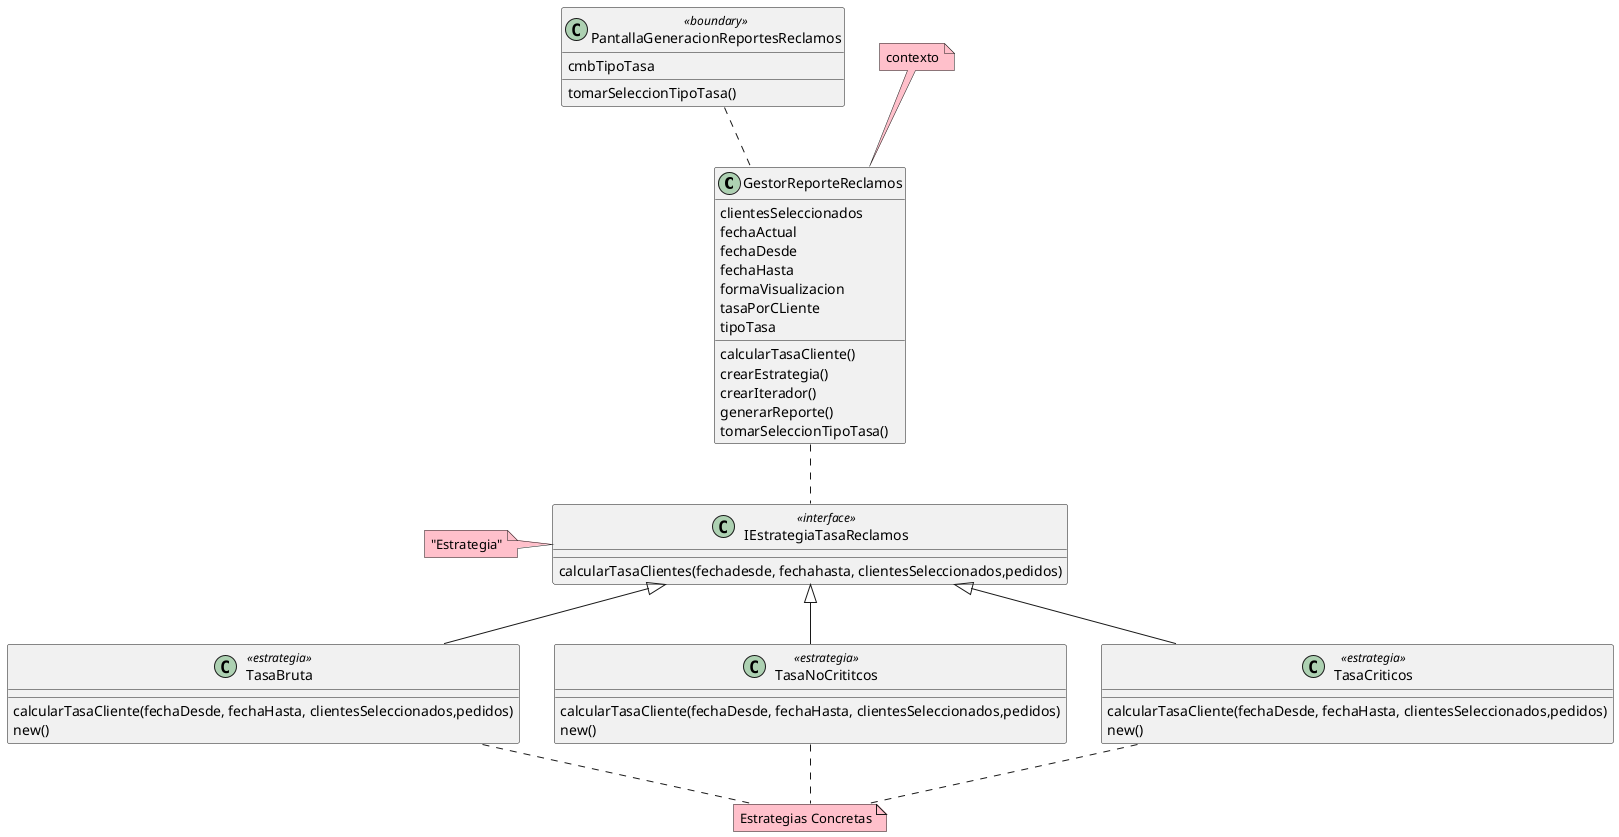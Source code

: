 @startuml
class GestorReporteReclamos{
  clientesSeleccionados
  fechaActual
  fechaDesde
  fechaHasta
  formaVisualizacion
  tasaPorCLiente
  tipoTasa

  calcularTasaCliente()
  crearEstrategia()
  crearIterador()
  generarReporte()
  tomarSeleccionTipoTasa()
}
class IEstrategiaTasaReclamos <<interface>>{
  calcularTasaClientes(fechadesde, fechahasta, clientesSeleccionados,pedidos)
}
class TasaBruta <<estrategia>>{
  calcularTasaCliente(fechaDesde, fechaHasta, clientesSeleccionados,pedidos)
  new()
}
class TasaNoCrititcos <<estrategia>>{
  calcularTasaCliente(fechaDesde, fechaHasta, clientesSeleccionados,pedidos)
  new()
}
class TasaCriticos <<estrategia>>{
  calcularTasaCliente(fechaDesde, fechaHasta, clientesSeleccionados,pedidos)
  new()
}
class PantallaGeneracionReportesReclamos <<boundary>>{
  cmbTipoTasa
  tomarSeleccionTipoTasa()
}
note "contexto" as n1 #pink
n1 .. GestorReporteReclamos

note left of  IEstrategiaTasaReclamos #pink
"Estrategia"
end note

note "Estrategias Concretas" as n2 #pink
TasaBruta .. n2
TasaNoCrititcos .. n2
TasaCriticos .. n2

GestorReporteReclamos .. IEstrategiaTasaReclamos
IEstrategiaTasaReclamos <|-- TasaBruta
IEstrategiaTasaReclamos <|-- TasaNoCrititcos
IEstrategiaTasaReclamos <|-- TasaCriticos
PantallaGeneracionReportesReclamos .. GestorReporteReclamos
@enduml
